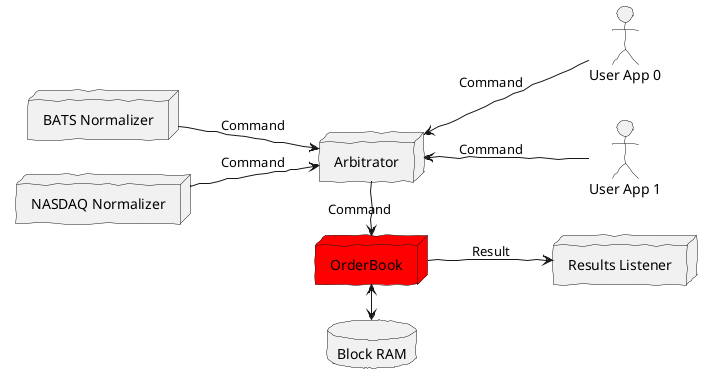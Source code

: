 @startuml Part 4: Order Book

'title Part 4: Order Book

skinparam handwritten true
left to right direction

skinparam cloud {
    handwritten false
}


node "BATS Normalizer" as BATS
node "NASDAQ Normalizer" as NASDAQ
node "Arbitrator" as Arbitrator

actor "User App 0" as App0
actor "User App 1" as App1

node "Results Listener" as Results
node "OrderBook" as OrderBook #FF0000

database "Block RAM" as Memory

BATS --> Arbitrator: Command
NASDAQ --> Arbitrator: Command
Arbitrator <-- App0: Command
Arbitrator <-- App1: Command
Arbitrator -> OrderBook: Command

OrderBook --> Results: Result
OrderBook <-> Memory

@enduml
